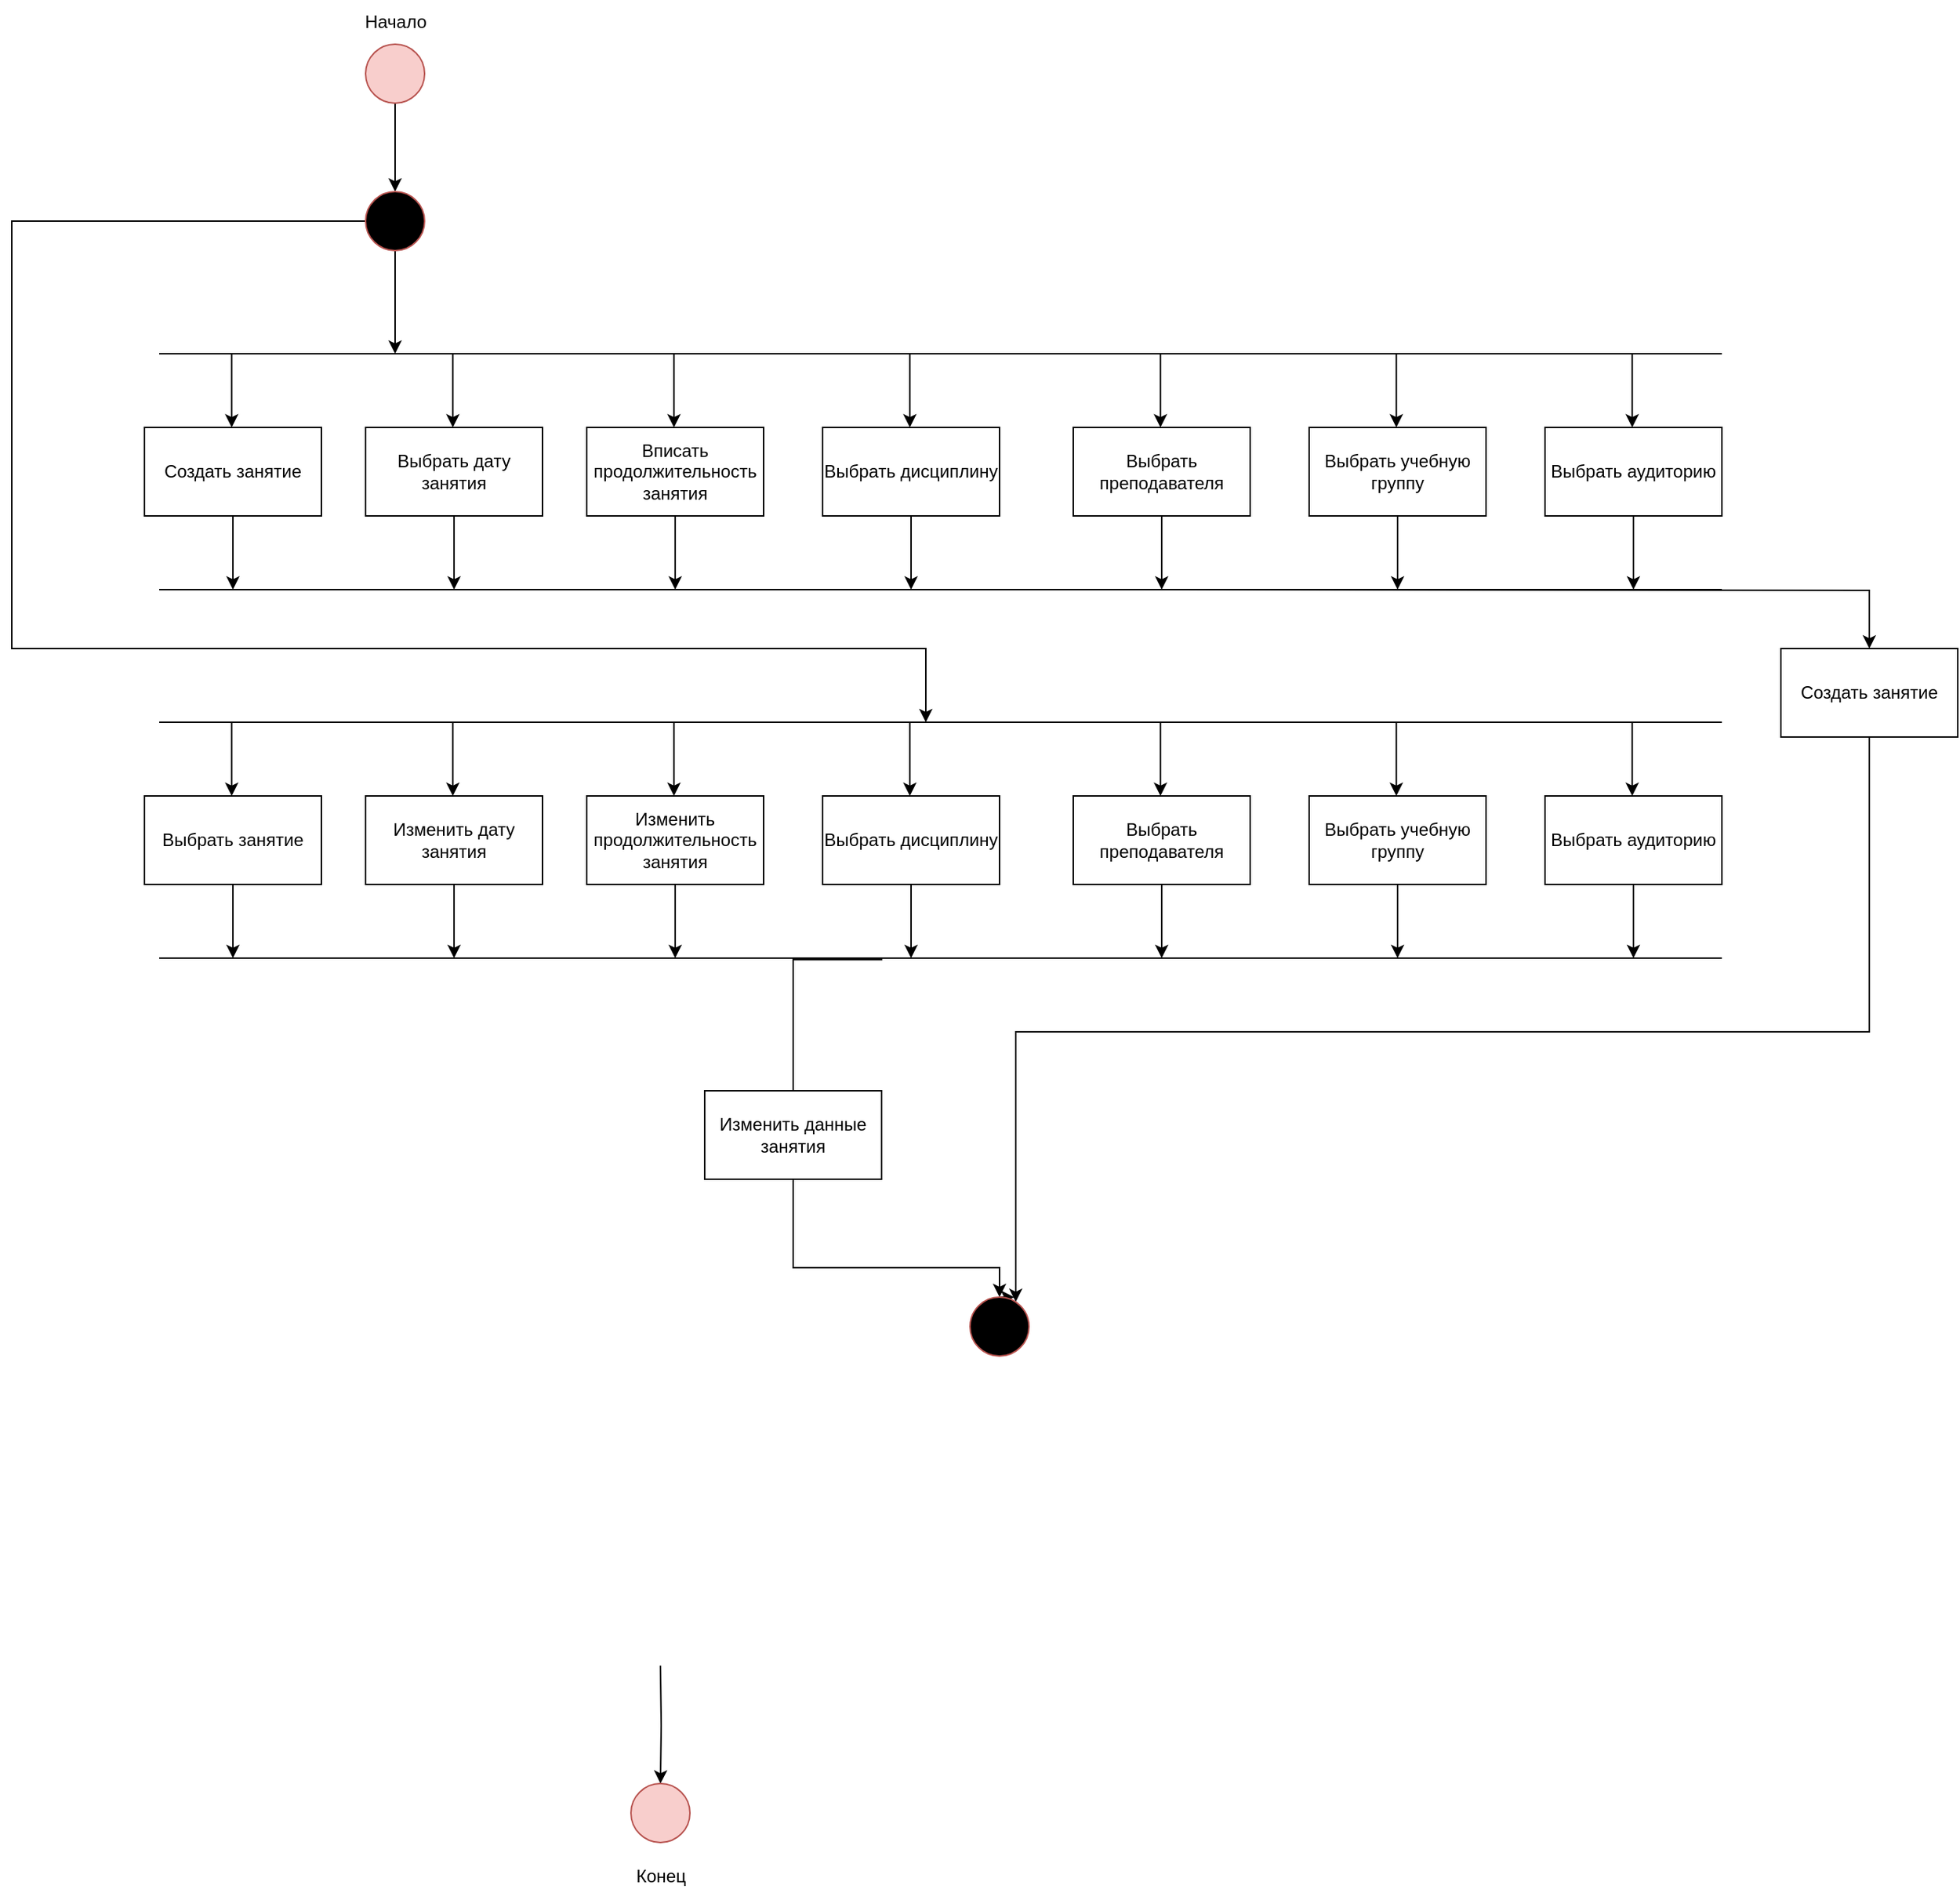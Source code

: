 <mxfile version="22.1.21" type="github" pages="3">
  <diagram name="Page-1" id="APp0cG6JQYRo6mk2IMLD">
    <mxGraphModel dx="682" dy="2228" grid="1" gridSize="10" guides="1" tooltips="1" connect="1" arrows="1" fold="1" page="1" pageScale="1" pageWidth="850" pageHeight="1100" math="0" shadow="0">
      <root>
        <mxCell id="0" />
        <mxCell id="1" parent="0" />
        <mxCell id="e_kRhuvgqJsIiY15jq1Q-4" value="" style="edgeStyle=orthogonalEdgeStyle;rounded=0;orthogonalLoop=1;jettySize=auto;html=1;" edge="1" parent="1" source="TOwJbUXCqbWIL33Sn3oK-2" target="e_kRhuvgqJsIiY15jq1Q-3">
          <mxGeometry relative="1" as="geometry" />
        </mxCell>
        <mxCell id="TOwJbUXCqbWIL33Sn3oK-2" value="" style="ellipse;whiteSpace=wrap;html=1;aspect=fixed;fillColor=#f8cecc;strokeColor=#b85450;" parent="1" vertex="1">
          <mxGeometry x="1300" y="20" width="40" height="40" as="geometry" />
        </mxCell>
        <mxCell id="TOwJbUXCqbWIL33Sn3oK-3" value="Начало" style="text;html=1;align=center;verticalAlign=middle;resizable=0;points=[];autosize=1;strokeColor=none;fillColor=none;" parent="1" vertex="1">
          <mxGeometry x="1285" y="-10" width="70" height="30" as="geometry" />
        </mxCell>
        <mxCell id="TOwJbUXCqbWIL33Sn3oK-32" value="" style="edgeStyle=orthogonalEdgeStyle;rounded=0;orthogonalLoop=1;jettySize=auto;html=1;" parent="1" target="TOwJbUXCqbWIL33Sn3oK-31" edge="1">
          <mxGeometry relative="1" as="geometry">
            <mxPoint x="1500.0" y="1120" as="sourcePoint" />
          </mxGeometry>
        </mxCell>
        <mxCell id="TOwJbUXCqbWIL33Sn3oK-31" value="" style="ellipse;whiteSpace=wrap;html=1;aspect=fixed;fillColor=#f8cecc;strokeColor=#b85450;" parent="1" vertex="1">
          <mxGeometry x="1480" y="1200" width="40" height="40" as="geometry" />
        </mxCell>
        <mxCell id="TOwJbUXCqbWIL33Sn3oK-35" value="Конец" style="text;html=1;align=center;verticalAlign=middle;resizable=0;points=[];autosize=1;strokeColor=none;fillColor=none;" parent="1" vertex="1">
          <mxGeometry x="1470" y="1248" width="60" height="30" as="geometry" />
        </mxCell>
        <mxCell id="e_kRhuvgqJsIiY15jq1Q-7" style="edgeStyle=orthogonalEdgeStyle;rounded=0;orthogonalLoop=1;jettySize=auto;html=1;" edge="1" parent="1" source="e_kRhuvgqJsIiY15jq1Q-3">
          <mxGeometry relative="1" as="geometry">
            <mxPoint x="1320" y="230" as="targetPoint" />
          </mxGeometry>
        </mxCell>
        <mxCell id="e_kRhuvgqJsIiY15jq1Q-59" style="edgeStyle=orthogonalEdgeStyle;rounded=0;orthogonalLoop=1;jettySize=auto;html=1;" edge="1" parent="1" source="e_kRhuvgqJsIiY15jq1Q-3">
          <mxGeometry relative="1" as="geometry">
            <mxPoint x="1680" y="480" as="targetPoint" />
            <Array as="points">
              <mxPoint x="1060" y="140" />
              <mxPoint x="1060" y="430" />
              <mxPoint x="1680" y="430" />
            </Array>
          </mxGeometry>
        </mxCell>
        <mxCell id="e_kRhuvgqJsIiY15jq1Q-3" value="" style="ellipse;whiteSpace=wrap;html=1;fillColor=#000000;strokeColor=#b85450;" vertex="1" parent="1">
          <mxGeometry x="1300" y="120" width="40" height="40" as="geometry" />
        </mxCell>
        <mxCell id="e_kRhuvgqJsIiY15jq1Q-5" value="" style="endArrow=none;html=1;rounded=0;" edge="1" parent="1">
          <mxGeometry width="50" height="50" relative="1" as="geometry">
            <mxPoint x="1160" y="230" as="sourcePoint" />
            <mxPoint x="2220" y="230" as="targetPoint" />
          </mxGeometry>
        </mxCell>
        <mxCell id="e_kRhuvgqJsIiY15jq1Q-9" value="Создать занятие" style="rounded=0;whiteSpace=wrap;html=1;" vertex="1" parent="1">
          <mxGeometry x="1150" y="280" width="120" height="60" as="geometry" />
        </mxCell>
        <mxCell id="e_kRhuvgqJsIiY15jq1Q-12" value="" style="endArrow=classic;html=1;rounded=0;exitX=0.5;exitY=1;exitDx=0;exitDy=0;" edge="1" parent="1" source="e_kRhuvgqJsIiY15jq1Q-9">
          <mxGeometry width="50" height="50" relative="1" as="geometry">
            <mxPoint x="1370" y="430" as="sourcePoint" />
            <mxPoint x="1210" y="390" as="targetPoint" />
          </mxGeometry>
        </mxCell>
        <mxCell id="e_kRhuvgqJsIiY15jq1Q-13" value="" style="endArrow=classic;html=1;rounded=0;exitX=0.5;exitY=1;exitDx=0;exitDy=0;" edge="1" parent="1">
          <mxGeometry width="50" height="50" relative="1" as="geometry">
            <mxPoint x="1209.17" y="230" as="sourcePoint" />
            <mxPoint x="1209.17" y="280" as="targetPoint" />
          </mxGeometry>
        </mxCell>
        <mxCell id="e_kRhuvgqJsIiY15jq1Q-14" value="Выбрать дату занятия" style="rounded=0;whiteSpace=wrap;html=1;" vertex="1" parent="1">
          <mxGeometry x="1300" y="280" width="120" height="60" as="geometry" />
        </mxCell>
        <mxCell id="e_kRhuvgqJsIiY15jq1Q-15" value="" style="endArrow=classic;html=1;rounded=0;exitX=0.5;exitY=1;exitDx=0;exitDy=0;" edge="1" parent="1" source="e_kRhuvgqJsIiY15jq1Q-14">
          <mxGeometry width="50" height="50" relative="1" as="geometry">
            <mxPoint x="1520" y="430" as="sourcePoint" />
            <mxPoint x="1360" y="390" as="targetPoint" />
          </mxGeometry>
        </mxCell>
        <mxCell id="e_kRhuvgqJsIiY15jq1Q-16" value="" style="endArrow=classic;html=1;rounded=0;exitX=0.5;exitY=1;exitDx=0;exitDy=0;" edge="1" parent="1">
          <mxGeometry width="50" height="50" relative="1" as="geometry">
            <mxPoint x="1359.17" y="230" as="sourcePoint" />
            <mxPoint x="1359.17" y="280" as="targetPoint" />
          </mxGeometry>
        </mxCell>
        <mxCell id="e_kRhuvgqJsIiY15jq1Q-17" value="Вписать продолжительность занятия" style="rounded=0;whiteSpace=wrap;html=1;" vertex="1" parent="1">
          <mxGeometry x="1450" y="280" width="120" height="60" as="geometry" />
        </mxCell>
        <mxCell id="e_kRhuvgqJsIiY15jq1Q-18" value="" style="endArrow=classic;html=1;rounded=0;exitX=0.5;exitY=1;exitDx=0;exitDy=0;" edge="1" parent="1" source="e_kRhuvgqJsIiY15jq1Q-17">
          <mxGeometry width="50" height="50" relative="1" as="geometry">
            <mxPoint x="1670" y="430" as="sourcePoint" />
            <mxPoint x="1510" y="390" as="targetPoint" />
          </mxGeometry>
        </mxCell>
        <mxCell id="e_kRhuvgqJsIiY15jq1Q-19" value="" style="endArrow=classic;html=1;rounded=0;exitX=0.5;exitY=1;exitDx=0;exitDy=0;" edge="1" parent="1">
          <mxGeometry width="50" height="50" relative="1" as="geometry">
            <mxPoint x="1509.17" y="230" as="sourcePoint" />
            <mxPoint x="1509.17" y="280" as="targetPoint" />
          </mxGeometry>
        </mxCell>
        <mxCell id="e_kRhuvgqJsIiY15jq1Q-20" value="Выбрать дисциплину" style="rounded=0;whiteSpace=wrap;html=1;" vertex="1" parent="1">
          <mxGeometry x="1610" y="280" width="120" height="60" as="geometry" />
        </mxCell>
        <mxCell id="e_kRhuvgqJsIiY15jq1Q-21" value="" style="endArrow=classic;html=1;rounded=0;exitX=0.5;exitY=1;exitDx=0;exitDy=0;" edge="1" parent="1" source="e_kRhuvgqJsIiY15jq1Q-20">
          <mxGeometry width="50" height="50" relative="1" as="geometry">
            <mxPoint x="1830" y="430" as="sourcePoint" />
            <mxPoint x="1670" y="390" as="targetPoint" />
          </mxGeometry>
        </mxCell>
        <mxCell id="e_kRhuvgqJsIiY15jq1Q-22" value="" style="endArrow=classic;html=1;rounded=0;exitX=0.5;exitY=1;exitDx=0;exitDy=0;" edge="1" parent="1">
          <mxGeometry width="50" height="50" relative="1" as="geometry">
            <mxPoint x="1669.17" y="230" as="sourcePoint" />
            <mxPoint x="1669.17" y="280" as="targetPoint" />
          </mxGeometry>
        </mxCell>
        <mxCell id="e_kRhuvgqJsIiY15jq1Q-26" value="Выбрать преподавателя" style="rounded=0;whiteSpace=wrap;html=1;" vertex="1" parent="1">
          <mxGeometry x="1780" y="280" width="120" height="60" as="geometry" />
        </mxCell>
        <mxCell id="e_kRhuvgqJsIiY15jq1Q-27" value="" style="endArrow=classic;html=1;rounded=0;exitX=0.5;exitY=1;exitDx=0;exitDy=0;" edge="1" parent="1" source="e_kRhuvgqJsIiY15jq1Q-26">
          <mxGeometry width="50" height="50" relative="1" as="geometry">
            <mxPoint x="2000" y="430" as="sourcePoint" />
            <mxPoint x="1840" y="390" as="targetPoint" />
          </mxGeometry>
        </mxCell>
        <mxCell id="e_kRhuvgqJsIiY15jq1Q-28" value="" style="endArrow=classic;html=1;rounded=0;exitX=0.5;exitY=1;exitDx=0;exitDy=0;" edge="1" parent="1">
          <mxGeometry width="50" height="50" relative="1" as="geometry">
            <mxPoint x="1839.17" y="230" as="sourcePoint" />
            <mxPoint x="1839.17" y="280" as="targetPoint" />
          </mxGeometry>
        </mxCell>
        <mxCell id="e_kRhuvgqJsIiY15jq1Q-29" value="Выбрать учебную группу" style="rounded=0;whiteSpace=wrap;html=1;" vertex="1" parent="1">
          <mxGeometry x="1940" y="280" width="120" height="60" as="geometry" />
        </mxCell>
        <mxCell id="e_kRhuvgqJsIiY15jq1Q-30" value="" style="endArrow=classic;html=1;rounded=0;exitX=0.5;exitY=1;exitDx=0;exitDy=0;" edge="1" parent="1" source="e_kRhuvgqJsIiY15jq1Q-29">
          <mxGeometry width="50" height="50" relative="1" as="geometry">
            <mxPoint x="2160" y="430" as="sourcePoint" />
            <mxPoint x="2000" y="390" as="targetPoint" />
          </mxGeometry>
        </mxCell>
        <mxCell id="e_kRhuvgqJsIiY15jq1Q-31" value="" style="endArrow=classic;html=1;rounded=0;exitX=0.5;exitY=1;exitDx=0;exitDy=0;" edge="1" parent="1">
          <mxGeometry width="50" height="50" relative="1" as="geometry">
            <mxPoint x="1999.17" y="230" as="sourcePoint" />
            <mxPoint x="1999.17" y="280" as="targetPoint" />
          </mxGeometry>
        </mxCell>
        <mxCell id="e_kRhuvgqJsIiY15jq1Q-32" value="Выбрать аудиторию" style="rounded=0;whiteSpace=wrap;html=1;" vertex="1" parent="1">
          <mxGeometry x="2100" y="280" width="120" height="60" as="geometry" />
        </mxCell>
        <mxCell id="e_kRhuvgqJsIiY15jq1Q-33" value="" style="endArrow=classic;html=1;rounded=0;exitX=0.5;exitY=1;exitDx=0;exitDy=0;" edge="1" parent="1" source="e_kRhuvgqJsIiY15jq1Q-32">
          <mxGeometry width="50" height="50" relative="1" as="geometry">
            <mxPoint x="2320" y="430" as="sourcePoint" />
            <mxPoint x="2160" y="390" as="targetPoint" />
          </mxGeometry>
        </mxCell>
        <mxCell id="e_kRhuvgqJsIiY15jq1Q-34" value="" style="endArrow=classic;html=1;rounded=0;exitX=0.5;exitY=1;exitDx=0;exitDy=0;" edge="1" parent="1">
          <mxGeometry width="50" height="50" relative="1" as="geometry">
            <mxPoint x="2159.17" y="230" as="sourcePoint" />
            <mxPoint x="2159.17" y="280" as="targetPoint" />
          </mxGeometry>
        </mxCell>
        <mxCell id="e_kRhuvgqJsIiY15jq1Q-35" value="" style="endArrow=none;html=1;rounded=0;" edge="1" parent="1">
          <mxGeometry width="50" height="50" relative="1" as="geometry">
            <mxPoint x="1160" y="390" as="sourcePoint" />
            <mxPoint x="2220" y="390" as="targetPoint" />
          </mxGeometry>
        </mxCell>
        <mxCell id="e_kRhuvgqJsIiY15jq1Q-36" value="" style="endArrow=none;html=1;rounded=0;" edge="1" parent="1">
          <mxGeometry width="50" height="50" relative="1" as="geometry">
            <mxPoint x="1160" y="480" as="sourcePoint" />
            <mxPoint x="2220" y="480" as="targetPoint" />
          </mxGeometry>
        </mxCell>
        <mxCell id="e_kRhuvgqJsIiY15jq1Q-37" value="Выбрать занятие" style="rounded=0;whiteSpace=wrap;html=1;" vertex="1" parent="1">
          <mxGeometry x="1150" y="530" width="120" height="60" as="geometry" />
        </mxCell>
        <mxCell id="e_kRhuvgqJsIiY15jq1Q-38" value="" style="endArrow=classic;html=1;rounded=0;exitX=0.5;exitY=1;exitDx=0;exitDy=0;" edge="1" parent="1" source="e_kRhuvgqJsIiY15jq1Q-37">
          <mxGeometry width="50" height="50" relative="1" as="geometry">
            <mxPoint x="1370" y="680" as="sourcePoint" />
            <mxPoint x="1210" y="640" as="targetPoint" />
          </mxGeometry>
        </mxCell>
        <mxCell id="e_kRhuvgqJsIiY15jq1Q-39" value="" style="endArrow=classic;html=1;rounded=0;exitX=0.5;exitY=1;exitDx=0;exitDy=0;" edge="1" parent="1">
          <mxGeometry width="50" height="50" relative="1" as="geometry">
            <mxPoint x="1209.17" y="480" as="sourcePoint" />
            <mxPoint x="1209.17" y="530" as="targetPoint" />
          </mxGeometry>
        </mxCell>
        <mxCell id="e_kRhuvgqJsIiY15jq1Q-40" value="Изменить дату занятия" style="rounded=0;whiteSpace=wrap;html=1;" vertex="1" parent="1">
          <mxGeometry x="1300" y="530" width="120" height="60" as="geometry" />
        </mxCell>
        <mxCell id="e_kRhuvgqJsIiY15jq1Q-41" value="" style="endArrow=classic;html=1;rounded=0;exitX=0.5;exitY=1;exitDx=0;exitDy=0;" edge="1" parent="1" source="e_kRhuvgqJsIiY15jq1Q-40">
          <mxGeometry width="50" height="50" relative="1" as="geometry">
            <mxPoint x="1520" y="680" as="sourcePoint" />
            <mxPoint x="1360" y="640" as="targetPoint" />
          </mxGeometry>
        </mxCell>
        <mxCell id="e_kRhuvgqJsIiY15jq1Q-42" value="" style="endArrow=classic;html=1;rounded=0;exitX=0.5;exitY=1;exitDx=0;exitDy=0;" edge="1" parent="1">
          <mxGeometry width="50" height="50" relative="1" as="geometry">
            <mxPoint x="1359.17" y="480" as="sourcePoint" />
            <mxPoint x="1359.17" y="530" as="targetPoint" />
          </mxGeometry>
        </mxCell>
        <mxCell id="e_kRhuvgqJsIiY15jq1Q-43" value="Изменить продолжительность занятия" style="rounded=0;whiteSpace=wrap;html=1;" vertex="1" parent="1">
          <mxGeometry x="1450" y="530" width="120" height="60" as="geometry" />
        </mxCell>
        <mxCell id="e_kRhuvgqJsIiY15jq1Q-44" value="" style="endArrow=classic;html=1;rounded=0;exitX=0.5;exitY=1;exitDx=0;exitDy=0;" edge="1" parent="1" source="e_kRhuvgqJsIiY15jq1Q-43">
          <mxGeometry width="50" height="50" relative="1" as="geometry">
            <mxPoint x="1670" y="680" as="sourcePoint" />
            <mxPoint x="1510" y="640" as="targetPoint" />
          </mxGeometry>
        </mxCell>
        <mxCell id="e_kRhuvgqJsIiY15jq1Q-45" value="" style="endArrow=classic;html=1;rounded=0;exitX=0.5;exitY=1;exitDx=0;exitDy=0;" edge="1" parent="1">
          <mxGeometry width="50" height="50" relative="1" as="geometry">
            <mxPoint x="1509.17" y="480" as="sourcePoint" />
            <mxPoint x="1509.17" y="530" as="targetPoint" />
          </mxGeometry>
        </mxCell>
        <mxCell id="e_kRhuvgqJsIiY15jq1Q-46" value="Выбрать дисциплину" style="rounded=0;whiteSpace=wrap;html=1;" vertex="1" parent="1">
          <mxGeometry x="1610" y="530" width="120" height="60" as="geometry" />
        </mxCell>
        <mxCell id="e_kRhuvgqJsIiY15jq1Q-47" value="" style="endArrow=classic;html=1;rounded=0;exitX=0.5;exitY=1;exitDx=0;exitDy=0;" edge="1" parent="1" source="e_kRhuvgqJsIiY15jq1Q-46">
          <mxGeometry width="50" height="50" relative="1" as="geometry">
            <mxPoint x="1830" y="680" as="sourcePoint" />
            <mxPoint x="1670" y="640" as="targetPoint" />
          </mxGeometry>
        </mxCell>
        <mxCell id="e_kRhuvgqJsIiY15jq1Q-48" value="" style="endArrow=classic;html=1;rounded=0;exitX=0.5;exitY=1;exitDx=0;exitDy=0;" edge="1" parent="1">
          <mxGeometry width="50" height="50" relative="1" as="geometry">
            <mxPoint x="1669.17" y="480" as="sourcePoint" />
            <mxPoint x="1669.17" y="530" as="targetPoint" />
          </mxGeometry>
        </mxCell>
        <mxCell id="e_kRhuvgqJsIiY15jq1Q-49" value="Выбрать преподавателя" style="rounded=0;whiteSpace=wrap;html=1;" vertex="1" parent="1">
          <mxGeometry x="1780" y="530" width="120" height="60" as="geometry" />
        </mxCell>
        <mxCell id="e_kRhuvgqJsIiY15jq1Q-50" value="" style="endArrow=classic;html=1;rounded=0;exitX=0.5;exitY=1;exitDx=0;exitDy=0;" edge="1" parent="1" source="e_kRhuvgqJsIiY15jq1Q-49">
          <mxGeometry width="50" height="50" relative="1" as="geometry">
            <mxPoint x="2000" y="680" as="sourcePoint" />
            <mxPoint x="1840" y="640" as="targetPoint" />
          </mxGeometry>
        </mxCell>
        <mxCell id="e_kRhuvgqJsIiY15jq1Q-51" value="" style="endArrow=classic;html=1;rounded=0;exitX=0.5;exitY=1;exitDx=0;exitDy=0;" edge="1" parent="1">
          <mxGeometry width="50" height="50" relative="1" as="geometry">
            <mxPoint x="1839.17" y="480" as="sourcePoint" />
            <mxPoint x="1839.17" y="530" as="targetPoint" />
          </mxGeometry>
        </mxCell>
        <mxCell id="e_kRhuvgqJsIiY15jq1Q-52" value="Выбрать учебную группу" style="rounded=0;whiteSpace=wrap;html=1;" vertex="1" parent="1">
          <mxGeometry x="1940" y="530" width="120" height="60" as="geometry" />
        </mxCell>
        <mxCell id="e_kRhuvgqJsIiY15jq1Q-53" value="" style="endArrow=classic;html=1;rounded=0;exitX=0.5;exitY=1;exitDx=0;exitDy=0;" edge="1" parent="1" source="e_kRhuvgqJsIiY15jq1Q-52">
          <mxGeometry width="50" height="50" relative="1" as="geometry">
            <mxPoint x="2160" y="680" as="sourcePoint" />
            <mxPoint x="2000" y="640" as="targetPoint" />
          </mxGeometry>
        </mxCell>
        <mxCell id="e_kRhuvgqJsIiY15jq1Q-54" value="" style="endArrow=classic;html=1;rounded=0;exitX=0.5;exitY=1;exitDx=0;exitDy=0;" edge="1" parent="1">
          <mxGeometry width="50" height="50" relative="1" as="geometry">
            <mxPoint x="1999.17" y="480" as="sourcePoint" />
            <mxPoint x="1999.17" y="530" as="targetPoint" />
          </mxGeometry>
        </mxCell>
        <mxCell id="e_kRhuvgqJsIiY15jq1Q-55" value="Выбрать аудиторию" style="rounded=0;whiteSpace=wrap;html=1;" vertex="1" parent="1">
          <mxGeometry x="2100" y="530" width="120" height="60" as="geometry" />
        </mxCell>
        <mxCell id="e_kRhuvgqJsIiY15jq1Q-56" value="" style="endArrow=classic;html=1;rounded=0;exitX=0.5;exitY=1;exitDx=0;exitDy=0;" edge="1" parent="1" source="e_kRhuvgqJsIiY15jq1Q-55">
          <mxGeometry width="50" height="50" relative="1" as="geometry">
            <mxPoint x="2320" y="680" as="sourcePoint" />
            <mxPoint x="2160" y="640" as="targetPoint" />
          </mxGeometry>
        </mxCell>
        <mxCell id="e_kRhuvgqJsIiY15jq1Q-57" value="" style="endArrow=classic;html=1;rounded=0;exitX=0.5;exitY=1;exitDx=0;exitDy=0;" edge="1" parent="1">
          <mxGeometry width="50" height="50" relative="1" as="geometry">
            <mxPoint x="2159.17" y="480" as="sourcePoint" />
            <mxPoint x="2159.17" y="530" as="targetPoint" />
          </mxGeometry>
        </mxCell>
        <mxCell id="e_kRhuvgqJsIiY15jq1Q-58" value="" style="endArrow=none;html=1;rounded=0;" edge="1" parent="1">
          <mxGeometry width="50" height="50" relative="1" as="geometry">
            <mxPoint x="1160" y="640" as="sourcePoint" />
            <mxPoint x="2220" y="640" as="targetPoint" />
          </mxGeometry>
        </mxCell>
        <mxCell id="e_kRhuvgqJsIiY15jq1Q-61" style="edgeStyle=orthogonalEdgeStyle;rounded=0;orthogonalLoop=1;jettySize=auto;html=1;" edge="1" parent="1" source="e_kRhuvgqJsIiY15jq1Q-63">
          <mxGeometry relative="1" as="geometry">
            <mxPoint x="1740" y="870" as="targetPoint" />
            <mxPoint x="1750" y="390" as="sourcePoint" />
            <Array as="points">
              <mxPoint x="1741" y="870" />
            </Array>
          </mxGeometry>
        </mxCell>
        <mxCell id="e_kRhuvgqJsIiY15jq1Q-62" value="" style="endArrow=classic;html=1;rounded=0;exitX=0.5;exitY=1;exitDx=0;exitDy=0;edgeStyle=orthogonalEdgeStyle;entryX=0.5;entryY=0;entryDx=0;entryDy=0;" edge="1" parent="1" target="e_kRhuvgqJsIiY15jq1Q-63">
          <mxGeometry width="50" height="50" relative="1" as="geometry">
            <mxPoint x="1650" y="640" as="sourcePoint" />
            <mxPoint x="1730" y="880" as="targetPoint" />
            <Array as="points">
              <mxPoint x="1590" y="641" />
              <mxPoint x="1590" y="850" />
              <mxPoint x="1730" y="850" />
            </Array>
          </mxGeometry>
        </mxCell>
        <mxCell id="e_kRhuvgqJsIiY15jq1Q-64" value="" style="edgeStyle=orthogonalEdgeStyle;rounded=0;orthogonalLoop=1;jettySize=auto;html=1;" edge="1" parent="1" source="e_kRhuvgqJsIiY15jq1Q-65" target="e_kRhuvgqJsIiY15jq1Q-63">
          <mxGeometry relative="1" as="geometry">
            <mxPoint x="1740" y="870" as="targetPoint" />
            <mxPoint x="1750" y="390" as="sourcePoint" />
            <Array as="points">
              <mxPoint x="2320" y="430" />
              <mxPoint x="2320" y="690" />
              <mxPoint x="1741" y="690" />
            </Array>
          </mxGeometry>
        </mxCell>
        <mxCell id="e_kRhuvgqJsIiY15jq1Q-63" value="" style="ellipse;whiteSpace=wrap;html=1;fillColor=#000000;strokeColor=#b85450;" vertex="1" parent="1">
          <mxGeometry x="1710" y="870" width="40" height="40" as="geometry" />
        </mxCell>
        <mxCell id="e_kRhuvgqJsIiY15jq1Q-66" value="" style="edgeStyle=orthogonalEdgeStyle;rounded=0;orthogonalLoop=1;jettySize=auto;html=1;" edge="1" parent="1" target="e_kRhuvgqJsIiY15jq1Q-65">
          <mxGeometry relative="1" as="geometry">
            <mxPoint x="1741" y="873" as="targetPoint" />
            <mxPoint x="1750" y="390" as="sourcePoint" />
            <Array as="points" />
          </mxGeometry>
        </mxCell>
        <mxCell id="e_kRhuvgqJsIiY15jq1Q-65" value="Создать занятие" style="rounded=0;whiteSpace=wrap;html=1;" vertex="1" parent="1">
          <mxGeometry x="2260" y="430" width="120" height="60" as="geometry" />
        </mxCell>
        <mxCell id="e_kRhuvgqJsIiY15jq1Q-67" value="Изменить данные занятия" style="rounded=0;whiteSpace=wrap;html=1;" vertex="1" parent="1">
          <mxGeometry x="1530" y="730" width="120" height="60" as="geometry" />
        </mxCell>
      </root>
    </mxGraphModel>
  </diagram>
  <diagram id="yKNkUhcZlkQgDBh8bfxV" name="Page-2">
    <mxGraphModel dx="244" dy="1906" grid="1" gridSize="10" guides="1" tooltips="1" connect="1" arrows="1" fold="1" page="1" pageScale="1" pageWidth="850" pageHeight="1100" math="0" shadow="0">
      <root>
        <mxCell id="0" />
        <mxCell id="1" parent="0" />
        <mxCell id="UaCX0-0a11ZXsLbhnr7_-1" style="edgeStyle=orthogonalEdgeStyle;rounded=0;orthogonalLoop=1;jettySize=auto;html=1;entryX=0.5;entryY=0;entryDx=0;entryDy=0;" edge="1" parent="1" source="UaCX0-0a11ZXsLbhnr7_-2" target="UaCX0-0a11ZXsLbhnr7_-7">
          <mxGeometry relative="1" as="geometry" />
        </mxCell>
        <mxCell id="UaCX0-0a11ZXsLbhnr7_-2" value="" style="ellipse;whiteSpace=wrap;html=1;aspect=fixed;fillColor=#f8cecc;strokeColor=#b85450;" vertex="1" parent="1">
          <mxGeometry x="1300" y="20" width="80" height="80" as="geometry" />
        </mxCell>
        <mxCell id="UaCX0-0a11ZXsLbhnr7_-3" value="Начало" style="text;html=1;align=center;verticalAlign=middle;resizable=0;points=[];autosize=1;strokeColor=none;fillColor=none;" vertex="1" parent="1">
          <mxGeometry x="1305" y="-10" width="70" height="30" as="geometry" />
        </mxCell>
        <mxCell id="UaCX0-0a11ZXsLbhnr7_-4" style="edgeStyle=orthogonalEdgeStyle;rounded=0;orthogonalLoop=1;jettySize=auto;html=1;entryX=0.5;entryY=0;entryDx=0;entryDy=0;" edge="1" parent="1" source="UaCX0-0a11ZXsLbhnr7_-5" target="UaCX0-0a11ZXsLbhnr7_-10">
          <mxGeometry relative="1" as="geometry" />
        </mxCell>
        <mxCell id="UaCX0-0a11ZXsLbhnr7_-5" value="Авторизация" style="rounded=0;whiteSpace=wrap;html=1;" vertex="1" parent="1">
          <mxGeometry x="1280" y="350" width="120" height="60" as="geometry" />
        </mxCell>
        <mxCell id="UaCX0-0a11ZXsLbhnr7_-6" style="edgeStyle=orthogonalEdgeStyle;rounded=0;orthogonalLoop=1;jettySize=auto;html=1;entryX=0.5;entryY=0;entryDx=0;entryDy=0;" edge="1" parent="1" source="UaCX0-0a11ZXsLbhnr7_-7" target="UaCX0-0a11ZXsLbhnr7_-5">
          <mxGeometry relative="1" as="geometry" />
        </mxCell>
        <mxCell id="UaCX0-0a11ZXsLbhnr7_-7" value="" style="ellipse;whiteSpace=wrap;html=1;aspect=fixed;fillColor=#000000;" vertex="1" parent="1">
          <mxGeometry x="1320" y="270" width="40" height="40" as="geometry" />
        </mxCell>
        <mxCell id="UaCX0-0a11ZXsLbhnr7_-8" style="edgeStyle=orthogonalEdgeStyle;rounded=0;orthogonalLoop=1;jettySize=auto;html=1;entryX=0;entryY=0.5;entryDx=0;entryDy=0;" edge="1" parent="1" source="UaCX0-0a11ZXsLbhnr7_-10" target="UaCX0-0a11ZXsLbhnr7_-7">
          <mxGeometry relative="1" as="geometry">
            <Array as="points">
              <mxPoint x="1220" y="520" />
              <mxPoint x="1220" y="290" />
            </Array>
          </mxGeometry>
        </mxCell>
        <mxCell id="UaCX0-0a11ZXsLbhnr7_-9" value="" style="edgeStyle=orthogonalEdgeStyle;rounded=0;orthogonalLoop=1;jettySize=auto;html=1;" edge="1" parent="1" source="UaCX0-0a11ZXsLbhnr7_-10" target="UaCX0-0a11ZXsLbhnr7_-13">
          <mxGeometry relative="1" as="geometry" />
        </mxCell>
        <mxCell id="UaCX0-0a11ZXsLbhnr7_-10" value="Успешно &lt;br&gt;авторизован?" style="rhombus;whiteSpace=wrap;html=1;" vertex="1" parent="1">
          <mxGeometry x="1262.5" y="480" width="155" height="80" as="geometry" />
        </mxCell>
        <mxCell id="UaCX0-0a11ZXsLbhnr7_-11" value="Нет" style="text;html=1;align=center;verticalAlign=middle;resizable=0;points=[];autosize=1;strokeColor=none;fillColor=none;" vertex="1" parent="1">
          <mxGeometry x="1212.5" y="490" width="50" height="30" as="geometry" />
        </mxCell>
        <mxCell id="UaCX0-0a11ZXsLbhnr7_-12" value="" style="edgeStyle=orthogonalEdgeStyle;rounded=0;orthogonalLoop=1;jettySize=auto;html=1;" edge="1" parent="1" source="UaCX0-0a11ZXsLbhnr7_-13" target="UaCX0-0a11ZXsLbhnr7_-18">
          <mxGeometry relative="1" as="geometry" />
        </mxCell>
        <mxCell id="UaCX0-0a11ZXsLbhnr7_-13" value="Окно &quot;Расписание занятий&quot;" style="whiteSpace=wrap;html=1;" vertex="1" parent="1">
          <mxGeometry x="1440" y="610" width="120" height="60" as="geometry" />
        </mxCell>
        <mxCell id="UaCX0-0a11ZXsLbhnr7_-14" value="Да" style="text;html=1;align=center;verticalAlign=middle;resizable=0;points=[];autosize=1;strokeColor=none;fillColor=none;" vertex="1" parent="1">
          <mxGeometry x="1430" y="490" width="40" height="30" as="geometry" />
        </mxCell>
        <mxCell id="UaCX0-0a11ZXsLbhnr7_-15" value="" style="edgeStyle=orthogonalEdgeStyle;rounded=0;orthogonalLoop=1;jettySize=auto;html=1;" edge="1" parent="1" source="UaCX0-0a11ZXsLbhnr7_-18" target="UaCX0-0a11ZXsLbhnr7_-20">
          <mxGeometry relative="1" as="geometry" />
        </mxCell>
        <mxCell id="UaCX0-0a11ZXsLbhnr7_-16" value="" style="edgeStyle=orthogonalEdgeStyle;rounded=0;orthogonalLoop=1;jettySize=auto;html=1;" edge="1" parent="1" source="UaCX0-0a11ZXsLbhnr7_-18" target="UaCX0-0a11ZXsLbhnr7_-22">
          <mxGeometry relative="1" as="geometry" />
        </mxCell>
        <mxCell id="UaCX0-0a11ZXsLbhnr7_-17" value="" style="edgeStyle=orthogonalEdgeStyle;rounded=0;orthogonalLoop=1;jettySize=auto;html=1;" edge="1" parent="1" source="UaCX0-0a11ZXsLbhnr7_-18" target="UaCX0-0a11ZXsLbhnr7_-24">
          <mxGeometry relative="1" as="geometry" />
        </mxCell>
        <mxCell id="UaCX0-0a11ZXsLbhnr7_-18" value="Выбор занятия" style="whiteSpace=wrap;html=1;" vertex="1" parent="1">
          <mxGeometry x="1440" y="750" width="120" height="60" as="geometry" />
        </mxCell>
        <mxCell id="UaCX0-0a11ZXsLbhnr7_-19" style="edgeStyle=orthogonalEdgeStyle;rounded=0;orthogonalLoop=1;jettySize=auto;html=1;entryX=0;entryY=0.5;entryDx=0;entryDy=0;" edge="1" parent="1" source="UaCX0-0a11ZXsLbhnr7_-20" target="UaCX0-0a11ZXsLbhnr7_-27">
          <mxGeometry relative="1" as="geometry" />
        </mxCell>
        <mxCell id="UaCX0-0a11ZXsLbhnr7_-20" value="Создание домашнего задания" style="whiteSpace=wrap;html=1;" vertex="1" parent="1">
          <mxGeometry x="1240" y="890" width="120" height="60" as="geometry" />
        </mxCell>
        <mxCell id="UaCX0-0a11ZXsLbhnr7_-21" style="edgeStyle=orthogonalEdgeStyle;rounded=0;orthogonalLoop=1;jettySize=auto;html=1;entryX=0.5;entryY=0;entryDx=0;entryDy=0;" edge="1" parent="1" source="UaCX0-0a11ZXsLbhnr7_-22" target="UaCX0-0a11ZXsLbhnr7_-27">
          <mxGeometry relative="1" as="geometry" />
        </mxCell>
        <mxCell id="UaCX0-0a11ZXsLbhnr7_-22" value="Редактирование домашнего задания" style="whiteSpace=wrap;html=1;" vertex="1" parent="1">
          <mxGeometry x="1440" y="890" width="120" height="60" as="geometry" />
        </mxCell>
        <mxCell id="UaCX0-0a11ZXsLbhnr7_-23" style="edgeStyle=orthogonalEdgeStyle;rounded=0;orthogonalLoop=1;jettySize=auto;html=1;entryX=1;entryY=0.5;entryDx=0;entryDy=0;" edge="1" parent="1" source="UaCX0-0a11ZXsLbhnr7_-24" target="UaCX0-0a11ZXsLbhnr7_-27">
          <mxGeometry relative="1" as="geometry" />
        </mxCell>
        <mxCell id="UaCX0-0a11ZXsLbhnr7_-24" value="Удаление домашнего задания" style="whiteSpace=wrap;html=1;" vertex="1" parent="1">
          <mxGeometry x="1660" y="890" width="120" height="60" as="geometry" />
        </mxCell>
        <mxCell id="UaCX0-0a11ZXsLbhnr7_-25" style="edgeStyle=orthogonalEdgeStyle;rounded=0;orthogonalLoop=1;jettySize=auto;html=1;entryX=0;entryY=0.5;entryDx=0;entryDy=0;" edge="1" parent="1" source="UaCX0-0a11ZXsLbhnr7_-27" target="UaCX0-0a11ZXsLbhnr7_-13">
          <mxGeometry relative="1" as="geometry">
            <Array as="points">
              <mxPoint x="1210" y="1120" />
              <mxPoint x="1210" y="640" />
            </Array>
          </mxGeometry>
        </mxCell>
        <mxCell id="UaCX0-0a11ZXsLbhnr7_-26" value="" style="edgeStyle=orthogonalEdgeStyle;rounded=0;orthogonalLoop=1;jettySize=auto;html=1;" edge="1" parent="1" source="UaCX0-0a11ZXsLbhnr7_-27" target="UaCX0-0a11ZXsLbhnr7_-28">
          <mxGeometry relative="1" as="geometry" />
        </mxCell>
        <mxCell id="UaCX0-0a11ZXsLbhnr7_-27" value="" style="ellipse;whiteSpace=wrap;html=1;aspect=fixed;fillColor=#000000;" vertex="1" parent="1">
          <mxGeometry x="1480" y="1080" width="40" height="40" as="geometry" />
        </mxCell>
        <mxCell id="UaCX0-0a11ZXsLbhnr7_-28" value="" style="ellipse;whiteSpace=wrap;html=1;aspect=fixed;fillColor=#f8cecc;strokeColor=#b85450;" vertex="1" parent="1">
          <mxGeometry x="1480" y="1200" width="40" height="40" as="geometry" />
        </mxCell>
        <mxCell id="UaCX0-0a11ZXsLbhnr7_-29" value="Конец" style="text;html=1;align=center;verticalAlign=middle;resizable=0;points=[];autosize=1;strokeColor=none;fillColor=none;" vertex="1" parent="1">
          <mxGeometry x="1470" y="1248" width="60" height="30" as="geometry" />
        </mxCell>
      </root>
    </mxGraphModel>
  </diagram>
  <diagram id="qRaeXnxmbMfoDpTjtHui" name="Page-3">
    <mxGraphModel dx="51" dy="1764" grid="1" gridSize="10" guides="1" tooltips="1" connect="1" arrows="1" fold="1" page="1" pageScale="1" pageWidth="850" pageHeight="1100" math="0" shadow="0">
      <root>
        <mxCell id="0" />
        <mxCell id="1" parent="0" />
        <mxCell id="DlBr2IMfEyJNyztBJlMq-1" style="edgeStyle=orthogonalEdgeStyle;rounded=0;orthogonalLoop=1;jettySize=auto;html=1;entryX=0.5;entryY=0;entryDx=0;entryDy=0;" edge="1" parent="1" source="DlBr2IMfEyJNyztBJlMq-2" target="DlBr2IMfEyJNyztBJlMq-7">
          <mxGeometry relative="1" as="geometry" />
        </mxCell>
        <mxCell id="DlBr2IMfEyJNyztBJlMq-2" value="" style="ellipse;whiteSpace=wrap;html=1;aspect=fixed;fillColor=#f8cecc;strokeColor=#b85450;" vertex="1" parent="1">
          <mxGeometry x="1300" y="20" width="80" height="80" as="geometry" />
        </mxCell>
        <mxCell id="DlBr2IMfEyJNyztBJlMq-3" value="Начало" style="text;html=1;align=center;verticalAlign=middle;resizable=0;points=[];autosize=1;strokeColor=none;fillColor=none;" vertex="1" parent="1">
          <mxGeometry x="1305" y="-10" width="70" height="30" as="geometry" />
        </mxCell>
        <mxCell id="DlBr2IMfEyJNyztBJlMq-4" style="edgeStyle=orthogonalEdgeStyle;rounded=0;orthogonalLoop=1;jettySize=auto;html=1;entryX=0.5;entryY=0;entryDx=0;entryDy=0;" edge="1" parent="1" source="DlBr2IMfEyJNyztBJlMq-5" target="DlBr2IMfEyJNyztBJlMq-10">
          <mxGeometry relative="1" as="geometry" />
        </mxCell>
        <mxCell id="DlBr2IMfEyJNyztBJlMq-5" value="Авторизация" style="rounded=0;whiteSpace=wrap;html=1;" vertex="1" parent="1">
          <mxGeometry x="1280" y="350" width="120" height="60" as="geometry" />
        </mxCell>
        <mxCell id="DlBr2IMfEyJNyztBJlMq-6" style="edgeStyle=orthogonalEdgeStyle;rounded=0;orthogonalLoop=1;jettySize=auto;html=1;entryX=0.5;entryY=0;entryDx=0;entryDy=0;" edge="1" parent="1" source="DlBr2IMfEyJNyztBJlMq-7" target="DlBr2IMfEyJNyztBJlMq-5">
          <mxGeometry relative="1" as="geometry" />
        </mxCell>
        <mxCell id="DlBr2IMfEyJNyztBJlMq-7" value="" style="ellipse;whiteSpace=wrap;html=1;aspect=fixed;fillColor=#000000;" vertex="1" parent="1">
          <mxGeometry x="1320" y="270" width="40" height="40" as="geometry" />
        </mxCell>
        <mxCell id="DlBr2IMfEyJNyztBJlMq-8" style="edgeStyle=orthogonalEdgeStyle;rounded=0;orthogonalLoop=1;jettySize=auto;html=1;entryX=0;entryY=0.5;entryDx=0;entryDy=0;" edge="1" parent="1" source="DlBr2IMfEyJNyztBJlMq-10" target="DlBr2IMfEyJNyztBJlMq-7">
          <mxGeometry relative="1" as="geometry">
            <Array as="points">
              <mxPoint x="1220" y="520" />
              <mxPoint x="1220" y="290" />
            </Array>
          </mxGeometry>
        </mxCell>
        <mxCell id="DlBr2IMfEyJNyztBJlMq-9" value="" style="edgeStyle=orthogonalEdgeStyle;rounded=0;orthogonalLoop=1;jettySize=auto;html=1;" edge="1" parent="1" source="DlBr2IMfEyJNyztBJlMq-10" target="DlBr2IMfEyJNyztBJlMq-13">
          <mxGeometry relative="1" as="geometry" />
        </mxCell>
        <mxCell id="DlBr2IMfEyJNyztBJlMq-10" value="Успешно &lt;br&gt;авторизован?" style="rhombus;whiteSpace=wrap;html=1;" vertex="1" parent="1">
          <mxGeometry x="1262.5" y="480" width="155" height="80" as="geometry" />
        </mxCell>
        <mxCell id="DlBr2IMfEyJNyztBJlMq-11" value="Нет" style="text;html=1;align=center;verticalAlign=middle;resizable=0;points=[];autosize=1;strokeColor=none;fillColor=none;" vertex="1" parent="1">
          <mxGeometry x="1212.5" y="490" width="50" height="30" as="geometry" />
        </mxCell>
        <mxCell id="DlBr2IMfEyJNyztBJlMq-12" value="" style="edgeStyle=orthogonalEdgeStyle;rounded=0;orthogonalLoop=1;jettySize=auto;html=1;" edge="1" parent="1" source="DlBr2IMfEyJNyztBJlMq-13" target="DlBr2IMfEyJNyztBJlMq-18">
          <mxGeometry relative="1" as="geometry" />
        </mxCell>
        <mxCell id="DlBr2IMfEyJNyztBJlMq-13" value="Окно &quot;Расписание занятий&quot;" style="whiteSpace=wrap;html=1;" vertex="1" parent="1">
          <mxGeometry x="1440" y="610" width="120" height="60" as="geometry" />
        </mxCell>
        <mxCell id="DlBr2IMfEyJNyztBJlMq-14" value="Да" style="text;html=1;align=center;verticalAlign=middle;resizable=0;points=[];autosize=1;strokeColor=none;fillColor=none;" vertex="1" parent="1">
          <mxGeometry x="1430" y="490" width="40" height="30" as="geometry" />
        </mxCell>
        <mxCell id="DlBr2IMfEyJNyztBJlMq-16" value="" style="edgeStyle=orthogonalEdgeStyle;rounded=0;orthogonalLoop=1;jettySize=auto;html=1;" edge="1" parent="1" source="DlBr2IMfEyJNyztBJlMq-18" target="DlBr2IMfEyJNyztBJlMq-22">
          <mxGeometry relative="1" as="geometry" />
        </mxCell>
        <mxCell id="DlBr2IMfEyJNyztBJlMq-18" value="Просмотр занятий" style="whiteSpace=wrap;html=1;" vertex="1" parent="1">
          <mxGeometry x="1440" y="720" width="120" height="60" as="geometry" />
        </mxCell>
        <mxCell id="DlBr2IMfEyJNyztBJlMq-31" value="" style="edgeStyle=orthogonalEdgeStyle;rounded=0;orthogonalLoop=1;jettySize=auto;html=1;" edge="1" parent="1" source="DlBr2IMfEyJNyztBJlMq-22" target="DlBr2IMfEyJNyztBJlMq-30">
          <mxGeometry relative="1" as="geometry" />
        </mxCell>
        <mxCell id="DlBr2IMfEyJNyztBJlMq-36" style="edgeStyle=orthogonalEdgeStyle;rounded=0;orthogonalLoop=1;jettySize=auto;html=1;entryX=0;entryY=0.5;entryDx=0;entryDy=0;" edge="1" parent="1" source="DlBr2IMfEyJNyztBJlMq-22" target="DlBr2IMfEyJNyztBJlMq-13">
          <mxGeometry relative="1" as="geometry">
            <Array as="points">
              <mxPoint x="1210" y="860" />
              <mxPoint x="1210" y="640" />
            </Array>
          </mxGeometry>
        </mxCell>
        <mxCell id="DlBr2IMfEyJNyztBJlMq-22" value="Выбор занятия" style="whiteSpace=wrap;html=1;" vertex="1" parent="1">
          <mxGeometry x="1440" y="830" width="120" height="60" as="geometry" />
        </mxCell>
        <mxCell id="DlBr2IMfEyJNyztBJlMq-25" style="edgeStyle=orthogonalEdgeStyle;rounded=0;orthogonalLoop=1;jettySize=auto;html=1;entryX=0;entryY=0.5;entryDx=0;entryDy=0;" edge="1" parent="1" source="DlBr2IMfEyJNyztBJlMq-27" target="DlBr2IMfEyJNyztBJlMq-13">
          <mxGeometry relative="1" as="geometry">
            <Array as="points">
              <mxPoint x="1210" y="1120" />
              <mxPoint x="1210" y="640" />
            </Array>
          </mxGeometry>
        </mxCell>
        <mxCell id="DlBr2IMfEyJNyztBJlMq-26" value="" style="edgeStyle=orthogonalEdgeStyle;rounded=0;orthogonalLoop=1;jettySize=auto;html=1;" edge="1" parent="1" source="DlBr2IMfEyJNyztBJlMq-27" target="DlBr2IMfEyJNyztBJlMq-28">
          <mxGeometry relative="1" as="geometry" />
        </mxCell>
        <mxCell id="DlBr2IMfEyJNyztBJlMq-27" value="" style="ellipse;whiteSpace=wrap;html=1;aspect=fixed;fillColor=#000000;" vertex="1" parent="1">
          <mxGeometry x="1480" y="1080" width="40" height="40" as="geometry" />
        </mxCell>
        <mxCell id="DlBr2IMfEyJNyztBJlMq-28" value="" style="ellipse;whiteSpace=wrap;html=1;aspect=fixed;fillColor=#f8cecc;strokeColor=#b85450;" vertex="1" parent="1">
          <mxGeometry x="1480" y="1200" width="40" height="40" as="geometry" />
        </mxCell>
        <mxCell id="DlBr2IMfEyJNyztBJlMq-29" value="Конец" style="text;html=1;align=center;verticalAlign=middle;resizable=0;points=[];autosize=1;strokeColor=none;fillColor=none;" vertex="1" parent="1">
          <mxGeometry x="1470" y="1248" width="60" height="30" as="geometry" />
        </mxCell>
        <mxCell id="DlBr2IMfEyJNyztBJlMq-32" style="edgeStyle=orthogonalEdgeStyle;rounded=0;orthogonalLoop=1;jettySize=auto;html=1;entryX=0.5;entryY=0;entryDx=0;entryDy=0;" edge="1" parent="1" source="DlBr2IMfEyJNyztBJlMq-30" target="DlBr2IMfEyJNyztBJlMq-27">
          <mxGeometry relative="1" as="geometry" />
        </mxCell>
        <mxCell id="DlBr2IMfEyJNyztBJlMq-37" style="edgeStyle=orthogonalEdgeStyle;rounded=0;orthogonalLoop=1;jettySize=auto;html=1;entryX=0;entryY=0.5;entryDx=0;entryDy=0;" edge="1" parent="1" source="DlBr2IMfEyJNyztBJlMq-30" target="DlBr2IMfEyJNyztBJlMq-13">
          <mxGeometry relative="1" as="geometry">
            <Array as="points">
              <mxPoint x="1210" y="980" />
              <mxPoint x="1210" y="640" />
            </Array>
          </mxGeometry>
        </mxCell>
        <mxCell id="DlBr2IMfEyJNyztBJlMq-30" value="Просмотр домашнего занятия" style="whiteSpace=wrap;html=1;" vertex="1" parent="1">
          <mxGeometry x="1440" y="950" width="120" height="60" as="geometry" />
        </mxCell>
      </root>
    </mxGraphModel>
  </diagram>
</mxfile>
